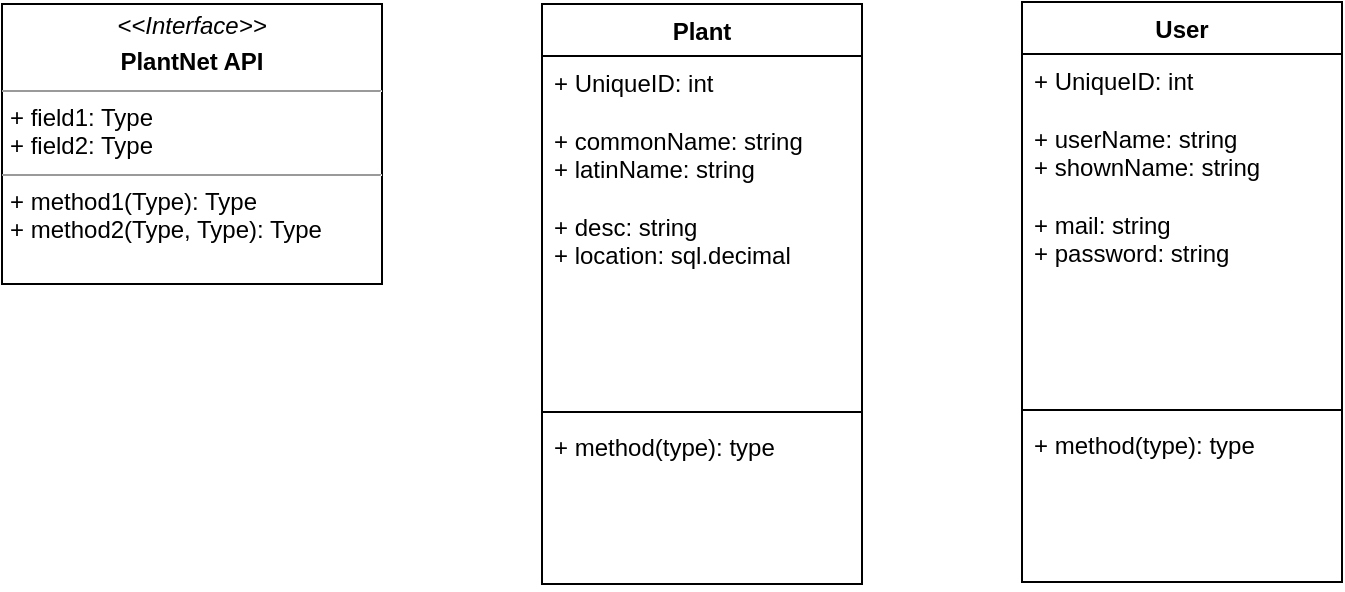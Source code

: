 <mxfile version="26.2.3">
  <diagram name="Page-1" id="6133507b-19e7-1e82-6fc7-422aa6c4b21f">
    <mxGraphModel dx="1508" dy="832" grid="1" gridSize="10" guides="1" tooltips="1" connect="1" arrows="1" fold="1" page="1" pageScale="1" pageWidth="1100" pageHeight="850" background="none" math="0" shadow="0">
      <root>
        <mxCell id="0" />
        <mxCell id="1" parent="0" />
        <mxCell id="b94bc138ca980ef-1" value="&lt;p style=&quot;margin:0px;margin-top:4px;text-align:center;&quot;&gt;&lt;i&gt;&amp;lt;&amp;lt;Interface&amp;gt;&amp;gt;&lt;/i&gt;&lt;/p&gt;&lt;p style=&quot;margin:0px;margin-top:4px;text-align:center;&quot;&gt;&lt;b&gt;PlantNet API&lt;/b&gt;&lt;br&gt;&lt;/p&gt;&lt;hr size=&quot;1&quot;&gt;&lt;p style=&quot;margin:0px;margin-left:4px;&quot;&gt;+ field1: Type&lt;br&gt;+ field2: Type&lt;/p&gt;&lt;hr size=&quot;1&quot;&gt;&lt;p style=&quot;margin:0px;margin-left:4px;&quot;&gt;+ method1(Type): Type&lt;br&gt;+ method2(Type, Type): Type&lt;/p&gt;" style="verticalAlign=top;align=left;overflow=fill;fontSize=12;fontFamily=Helvetica;html=1;rounded=0;shadow=0;comic=0;labelBackgroundColor=none;strokeWidth=1" parent="1" vertex="1">
          <mxGeometry x="150" y="136" width="190" height="140" as="geometry" />
        </mxCell>
        <mxCell id="fgqBVHSuxKt5ZDnQYW_P-5" value="Plant" style="swimlane;fontStyle=1;align=center;verticalAlign=top;childLayout=stackLayout;horizontal=1;startSize=26;horizontalStack=0;resizeParent=1;resizeParentMax=0;resizeLast=0;collapsible=1;marginBottom=0;whiteSpace=wrap;html=1;" vertex="1" parent="1">
          <mxGeometry x="420" y="136" width="160" height="290" as="geometry" />
        </mxCell>
        <mxCell id="fgqBVHSuxKt5ZDnQYW_P-6" value="&lt;div&gt;+ UniqueID: int&lt;/div&gt;&lt;div&gt;&lt;br&gt;&lt;/div&gt;&lt;div&gt;+ commonName: string&lt;/div&gt;&lt;div&gt;+ latinName: string&lt;/div&gt;&lt;div&gt;&lt;br&gt;&lt;/div&gt;&lt;div&gt;+ desc: string&lt;/div&gt;&lt;div&gt;+ location: sql.decimal&lt;br&gt;&lt;/div&gt;" style="text;strokeColor=none;fillColor=none;align=left;verticalAlign=top;spacingLeft=4;spacingRight=4;overflow=hidden;rotatable=0;points=[[0,0.5],[1,0.5]];portConstraint=eastwest;whiteSpace=wrap;html=1;" vertex="1" parent="fgqBVHSuxKt5ZDnQYW_P-5">
          <mxGeometry y="26" width="160" height="174" as="geometry" />
        </mxCell>
        <mxCell id="fgqBVHSuxKt5ZDnQYW_P-7" value="" style="line;strokeWidth=1;fillColor=none;align=left;verticalAlign=middle;spacingTop=-1;spacingLeft=3;spacingRight=3;rotatable=0;labelPosition=right;points=[];portConstraint=eastwest;strokeColor=inherit;" vertex="1" parent="fgqBVHSuxKt5ZDnQYW_P-5">
          <mxGeometry y="200" width="160" height="8" as="geometry" />
        </mxCell>
        <mxCell id="fgqBVHSuxKt5ZDnQYW_P-8" value="+ method(type): type" style="text;strokeColor=none;fillColor=none;align=left;verticalAlign=top;spacingLeft=4;spacingRight=4;overflow=hidden;rotatable=0;points=[[0,0.5],[1,0.5]];portConstraint=eastwest;whiteSpace=wrap;html=1;" vertex="1" parent="fgqBVHSuxKt5ZDnQYW_P-5">
          <mxGeometry y="208" width="160" height="82" as="geometry" />
        </mxCell>
        <mxCell id="fgqBVHSuxKt5ZDnQYW_P-9" value="User" style="swimlane;fontStyle=1;align=center;verticalAlign=top;childLayout=stackLayout;horizontal=1;startSize=26;horizontalStack=0;resizeParent=1;resizeParentMax=0;resizeLast=0;collapsible=1;marginBottom=0;whiteSpace=wrap;html=1;" vertex="1" parent="1">
          <mxGeometry x="660" y="135" width="160" height="290" as="geometry" />
        </mxCell>
        <mxCell id="fgqBVHSuxKt5ZDnQYW_P-10" value="&lt;div&gt;+ UniqueID: int&lt;/div&gt;&lt;div&gt;&lt;br&gt;&lt;/div&gt;&lt;div&gt;+ userName: string&lt;/div&gt;&lt;div&gt;+ shownName: string&lt;/div&gt;&lt;div&gt;&lt;br&gt;&lt;/div&gt;&lt;div&gt;+ mail: string&lt;/div&gt;&lt;div&gt;+ password: string&lt;br&gt;&lt;/div&gt;" style="text;strokeColor=none;fillColor=none;align=left;verticalAlign=top;spacingLeft=4;spacingRight=4;overflow=hidden;rotatable=0;points=[[0,0.5],[1,0.5]];portConstraint=eastwest;whiteSpace=wrap;html=1;" vertex="1" parent="fgqBVHSuxKt5ZDnQYW_P-9">
          <mxGeometry y="26" width="160" height="174" as="geometry" />
        </mxCell>
        <mxCell id="fgqBVHSuxKt5ZDnQYW_P-11" value="" style="line;strokeWidth=1;fillColor=none;align=left;verticalAlign=middle;spacingTop=-1;spacingLeft=3;spacingRight=3;rotatable=0;labelPosition=right;points=[];portConstraint=eastwest;strokeColor=inherit;" vertex="1" parent="fgqBVHSuxKt5ZDnQYW_P-9">
          <mxGeometry y="200" width="160" height="8" as="geometry" />
        </mxCell>
        <mxCell id="fgqBVHSuxKt5ZDnQYW_P-12" value="+ method(type): type" style="text;strokeColor=none;fillColor=none;align=left;verticalAlign=top;spacingLeft=4;spacingRight=4;overflow=hidden;rotatable=0;points=[[0,0.5],[1,0.5]];portConstraint=eastwest;whiteSpace=wrap;html=1;" vertex="1" parent="fgqBVHSuxKt5ZDnQYW_P-9">
          <mxGeometry y="208" width="160" height="82" as="geometry" />
        </mxCell>
      </root>
    </mxGraphModel>
  </diagram>
</mxfile>
